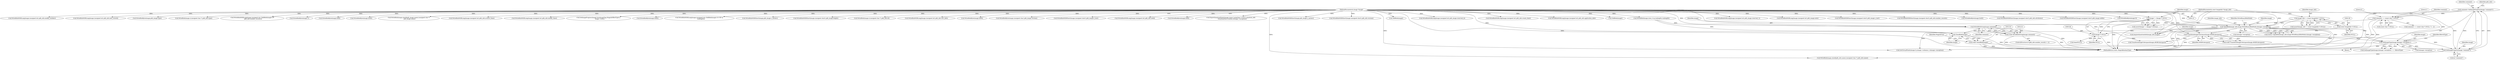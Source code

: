 digraph "0_ImageMagick_424d40ebfcde48bb872eba75179d3d73704fdf1f_0@pointer" {
"1000328" [label="(Call,comment=GetImageProperty(image,\"comment\"))"];
"1000330" [label="(Call,GetImageProperty(image,\"comment\"))"];
"1000200" [label="(Call,GetImageType(image,&image->exception ))"];
"1000189" [label="(Call,TransformImageColorspace(image,sRGBColorspace))"];
"1000173" [label="(Call,OpenBlob(image_info,image,WriteBinaryBlobMode,&image->exception))"];
"1000133" [label="(Call,image_info != (const ImageInfo *) NULL)"];
"1000111" [label="(MethodParameterIn,const ImageInfo *image_info)"];
"1000135" [label="(Call,(const ImageInfo *) NULL)"];
"1000145" [label="(Call,image != (Image *) NULL)"];
"1000112" [label="(MethodParameterIn,Image *image)"];
"1000147" [label="(Call,(Image *) NULL)"];
"1000338" [label="(Call,comment == (const char *) NULL)"];
"1001214" [label="(Call,WriteBlobString(image,comment))"];
"1001212" [label="(Call,(void) WriteBlobString(image,comment))"];
"1001219" [label="(Call,CloseBlob(image))"];
"1001217" [label="(Call,(void) CloseBlob(image))"];
"1001192" [label="(Call,WriteBlob(image,(size_t) (q-runlength),runlength))"];
"1000189" [label="(Call,TransformImageColorspace(image,sRGBColorspace))"];
"1001216" [label="(Identifier,comment)"];
"1001115" [label="(Call,WriteBlobMSBLong(image,(unsigned int) pdb_image.reserved_1))"];
"1000199" [label="(Call,GetImageType(image,&image->exception ) == BilevelType)"];
"1000340" [label="(Call,(const char *) NULL)"];
"1001124" [label="(Call,WriteBlobMSBLong(image,(unsigned int) pdb_image.note))"];
"1001142" [label="(Call,WriteBlobMSBShort(image,(unsigned short) pdb_image.y_last))"];
"1001212" [label="(Call,(void) WriteBlobString(image,comment))"];
"1000191" [label="(Identifier,sRGBColorspace)"];
"1001214" [label="(Call,WriteBlobString(image,comment))"];
"1000137" [label="(Identifier,NULL)"];
"1000176" [label="(Identifier,WriteBinaryBlobMode)"];
"1000187" [label="(Call,(void) TransformImageColorspace(image,sRGBColorspace))"];
"1000470" [label="(Call,WriteBlobMSBShort(image,(unsigned short) pdb_info.number_records))"];
"1001023" [label="(Call,WriteBlobByte(image,0x40))"];
"1000175" [label="(Identifier,image)"];
"1000360" [label="(Call,WriteBlobMSBShort(image,(unsigned short) pdb_info.attributes))"];
"1001174" [label="(Call,WriteBlobMSBShort(image,(unsigned short) pdb_image.width))"];
"1000134" [label="(Identifier,image_info)"];
"1000330" [label="(Call,GetImageProperty(image,\"comment\"))"];
"1000703" [label="(Call,AcquireQuantumInfo(image_info,image))"];
"1001038" [label="(Call,WriteBlobByte(image,0))"];
"1001220" [label="(Identifier,image)"];
"1000206" [label="(Identifier,BilevelType)"];
"1000405" [label="(Call,WriteBlobMSBLong(image,(unsigned int) pdb_info.modify_number))"];
"1000461" [label="(Call,WriteBlobMSBLong(image,(unsigned int) pdb_info.next_record))"];
"1000144" [label="(Call,assert(image != (Image *) NULL))"];
"1000174" [label="(Identifier,image_info)"];
"1000173" [label="(Call,OpenBlob(image_info,image,WriteBinaryBlobMode,&image->exception))"];
"1001108" [label="(Call,WriteBlobByte(image,pdb_image.type))"];
"1000432" [label="(Call,WriteBlob(image,4,(unsigned char *) pdb_info.type))"];
"1001009" [label="(Call,WriteBlobMSBLong(image,(unsigned int) (TellBlob(image)+8*\n    pdb_info.number_records)))"];
"1000147" [label="(Call,(Image *) NULL)"];
"1000112" [label="(MethodParameterIn,Image *image)"];
"1000200" [label="(Call,GetImageType(image,&image->exception ))"];
"1000344" [label="(Literal,2)"];
"1000201" [label="(Identifier,image)"];
"1000329" [label="(Identifier,comment)"];
"1000132" [label="(Call,assert(image_info != (const ImageInfo *) NULL))"];
"1001217" [label="(Call,(void) CloseBlob(image))"];
"1001081" [label="(Call,WriteBlobByte(image,1))"];
"1000332" [label="(Literal,\"comment\")"];
"1001215" [label="(Identifier,image)"];
"1001071" [label="(Call,WriteBlobByte(image,0x6f))"];
"1001066" [label="(Call,WriteBlobByte(image,0x40))"];
"1001086" [label="(Call,WriteBlob(image,sizeof(pdb_image.name),(unsigned char *)\n    pdb_image.name))"];
"1000133" [label="(Call,image_info != (const ImageInfo *) NULL)"];
"1000113" [label="(Block,)"];
"1000396" [label="(Call,WriteBlobMSBLong(image,(unsigned int) pdb_info.archive_time))"];
"1000328" [label="(Call,comment=GetImageProperty(image,\"comment\"))"];
"1000387" [label="(Call,WriteBlobMSBLong(image,(unsigned int) pdb_info.modify_time))"];
"1000190" [label="(Identifier,image)"];
"1000970" [label="(Call,SetImageProgress(image,SaveImageTag,(MagickOffsetType) y,\n      image->rows))"];
"1001033" [label="(Call,WriteBlobByte(image,0x80))"];
"1001050" [label="(Call,WriteBlobMSBLong(image,(unsigned int) (TellBlob(image)+8+58+q-\n        runlength)))"];
"1001222" [label="(Identifier,MagickTrue)"];
"1000335" [label="(Identifier,pdb_info)"];
"1001160" [label="(Call,WriteBlobMSBShort(image,pdb_image.x_anchor))"];
"1001183" [label="(Call,WriteBlobMSBShort(image,(unsigned short) pdb_image.height))"];
"1000442" [label="(Call,WriteBlob(image,4,(unsigned char *) pdb_info.id))"];
"1000177" [label="(Call,&image->exception)"];
"1000423" [label="(Call,WriteBlobMSBLong(image,(unsigned int) pdb_info.sort_info))"];
"1000202" [label="(Call,&image->exception)"];
"1000171" [label="(Call,status=OpenBlob(image_info,image,WriteBinaryBlobMode,&image->exception))"];
"1001076" [label="(Call,WriteBlobByte(image,0x80))"];
"1000338" [label="(Call,comment == (const char *) NULL)"];
"1001099" [label="(Call,WriteBlobByte(image,(unsigned char) pdb_image.version))"];
"1000146" [label="(Identifier,image)"];
"1001133" [label="(Call,WriteBlobMSBShort(image,(unsigned short) pdb_image.x_last))"];
"1000452" [label="(Call,WriteBlobMSBLong(image,(unsigned int) pdb_info.seed))"];
"1001028" [label="(Call,WriteBlobByte(image,0x6f))"];
"1000343" [label="(Literal,1)"];
"1000111" [label="(MethodParameterIn,const ImageInfo *image_info)"];
"1000145" [label="(Call,image != (Image *) NULL)"];
"1000775" [label="(Call,ExportQuantumPixels(image,(const CacheView *) NULL,quantum_info,\n      GrayQuantum,scanline,&image->exception))"];
"1000347" [label="(Call,WriteBlob(image,sizeof(pdb_info.name),(unsigned char *) pdb_info.name))"];
"1001167" [label="(Call,WriteBlobMSBShort(image,pdb_image.y_anchor))"];
"1001206" [label="(ControlStructure,if (pdb_info.number_records > 1))"];
"1000369" [label="(Call,WriteBlobMSBShort(image,(unsigned short) pdb_info.version))"];
"1000135" [label="(Call,(const ImageInfo *) NULL)"];
"1000754" [label="(Call,GetVirtualPixels(image,0,y,image->columns,1,&image->exception))"];
"1001055" [label="(Call,TellBlob(image))"];
"1001219" [label="(Call,CloseBlob(image))"];
"1001223" [label="(MethodReturn,static MagickBooleanType)"];
"1000149" [label="(Identifier,NULL)"];
"1000339" [label="(Identifier,comment)"];
"1001151" [label="(Call,WriteBlobMSBLong(image,(unsigned int) pdb_image.reserved_2))"];
"1000698" [label="(Call,TransformImageColorspace(image,sRGBColorspace))"];
"1000273" [label="(Call,time(NULL))"];
"1000378" [label="(Call,WriteBlobMSBLong(image,(unsigned int) pdb_info.create_time))"];
"1000337" [label="(Call,comment == (const char *) NULL ? 1 : 2)"];
"1000414" [label="(Call,WriteBlobMSBLong(image,(unsigned int) pdb_info.application_info))"];
"1000331" [label="(Identifier,image)"];
"1001014" [label="(Call,TellBlob(image))"];
"1000328" -> "1000113"  [label="AST: "];
"1000328" -> "1000330"  [label="CFG: "];
"1000329" -> "1000328"  [label="AST: "];
"1000330" -> "1000328"  [label="AST: "];
"1000335" -> "1000328"  [label="CFG: "];
"1000328" -> "1001223"  [label="DDG: "];
"1000330" -> "1000328"  [label="DDG: "];
"1000330" -> "1000328"  [label="DDG: "];
"1000328" -> "1000338"  [label="DDG: "];
"1000330" -> "1000332"  [label="CFG: "];
"1000331" -> "1000330"  [label="AST: "];
"1000332" -> "1000330"  [label="AST: "];
"1000200" -> "1000330"  [label="DDG: "];
"1000189" -> "1000330"  [label="DDG: "];
"1000112" -> "1000330"  [label="DDG: "];
"1000330" -> "1000347"  [label="DDG: "];
"1000200" -> "1000199"  [label="AST: "];
"1000200" -> "1000202"  [label="CFG: "];
"1000201" -> "1000200"  [label="AST: "];
"1000202" -> "1000200"  [label="AST: "];
"1000206" -> "1000200"  [label="CFG: "];
"1000200" -> "1001223"  [label="DDG: "];
"1000200" -> "1000199"  [label="DDG: "];
"1000200" -> "1000199"  [label="DDG: "];
"1000189" -> "1000200"  [label="DDG: "];
"1000112" -> "1000200"  [label="DDG: "];
"1000173" -> "1000200"  [label="DDG: "];
"1000200" -> "1000754"  [label="DDG: "];
"1000189" -> "1000187"  [label="AST: "];
"1000189" -> "1000191"  [label="CFG: "];
"1000190" -> "1000189"  [label="AST: "];
"1000191" -> "1000189"  [label="AST: "];
"1000187" -> "1000189"  [label="CFG: "];
"1000189" -> "1001223"  [label="DDG: "];
"1000189" -> "1000187"  [label="DDG: "];
"1000189" -> "1000187"  [label="DDG: "];
"1000173" -> "1000189"  [label="DDG: "];
"1000112" -> "1000189"  [label="DDG: "];
"1000189" -> "1000698"  [label="DDG: "];
"1000173" -> "1000171"  [label="AST: "];
"1000173" -> "1000177"  [label="CFG: "];
"1000174" -> "1000173"  [label="AST: "];
"1000175" -> "1000173"  [label="AST: "];
"1000176" -> "1000173"  [label="AST: "];
"1000177" -> "1000173"  [label="AST: "];
"1000171" -> "1000173"  [label="CFG: "];
"1000173" -> "1001223"  [label="DDG: "];
"1000173" -> "1001223"  [label="DDG: "];
"1000173" -> "1001223"  [label="DDG: "];
"1000173" -> "1001223"  [label="DDG: "];
"1000173" -> "1000171"  [label="DDG: "];
"1000173" -> "1000171"  [label="DDG: "];
"1000173" -> "1000171"  [label="DDG: "];
"1000173" -> "1000171"  [label="DDG: "];
"1000133" -> "1000173"  [label="DDG: "];
"1000111" -> "1000173"  [label="DDG: "];
"1000145" -> "1000173"  [label="DDG: "];
"1000112" -> "1000173"  [label="DDG: "];
"1000173" -> "1000703"  [label="DDG: "];
"1000173" -> "1000754"  [label="DDG: "];
"1000133" -> "1000132"  [label="AST: "];
"1000133" -> "1000135"  [label="CFG: "];
"1000134" -> "1000133"  [label="AST: "];
"1000135" -> "1000133"  [label="AST: "];
"1000132" -> "1000133"  [label="CFG: "];
"1000133" -> "1001223"  [label="DDG: "];
"1000133" -> "1000132"  [label="DDG: "];
"1000133" -> "1000132"  [label="DDG: "];
"1000111" -> "1000133"  [label="DDG: "];
"1000135" -> "1000133"  [label="DDG: "];
"1000111" -> "1000110"  [label="AST: "];
"1000111" -> "1001223"  [label="DDG: "];
"1000111" -> "1000703"  [label="DDG: "];
"1000135" -> "1000137"  [label="CFG: "];
"1000136" -> "1000135"  [label="AST: "];
"1000137" -> "1000135"  [label="AST: "];
"1000135" -> "1000147"  [label="DDG: "];
"1000145" -> "1000144"  [label="AST: "];
"1000145" -> "1000147"  [label="CFG: "];
"1000146" -> "1000145"  [label="AST: "];
"1000147" -> "1000145"  [label="AST: "];
"1000144" -> "1000145"  [label="CFG: "];
"1000145" -> "1001223"  [label="DDG: "];
"1000145" -> "1000144"  [label="DDG: "];
"1000145" -> "1000144"  [label="DDG: "];
"1000112" -> "1000145"  [label="DDG: "];
"1000147" -> "1000145"  [label="DDG: "];
"1000112" -> "1000110"  [label="AST: "];
"1000112" -> "1001223"  [label="DDG: "];
"1000112" -> "1000347"  [label="DDG: "];
"1000112" -> "1000360"  [label="DDG: "];
"1000112" -> "1000369"  [label="DDG: "];
"1000112" -> "1000378"  [label="DDG: "];
"1000112" -> "1000387"  [label="DDG: "];
"1000112" -> "1000396"  [label="DDG: "];
"1000112" -> "1000405"  [label="DDG: "];
"1000112" -> "1000414"  [label="DDG: "];
"1000112" -> "1000423"  [label="DDG: "];
"1000112" -> "1000432"  [label="DDG: "];
"1000112" -> "1000442"  [label="DDG: "];
"1000112" -> "1000452"  [label="DDG: "];
"1000112" -> "1000461"  [label="DDG: "];
"1000112" -> "1000470"  [label="DDG: "];
"1000112" -> "1000698"  [label="DDG: "];
"1000112" -> "1000703"  [label="DDG: "];
"1000112" -> "1000754"  [label="DDG: "];
"1000112" -> "1000775"  [label="DDG: "];
"1000112" -> "1000970"  [label="DDG: "];
"1000112" -> "1001009"  [label="DDG: "];
"1000112" -> "1001014"  [label="DDG: "];
"1000112" -> "1001023"  [label="DDG: "];
"1000112" -> "1001028"  [label="DDG: "];
"1000112" -> "1001033"  [label="DDG: "];
"1000112" -> "1001038"  [label="DDG: "];
"1000112" -> "1001050"  [label="DDG: "];
"1000112" -> "1001055"  [label="DDG: "];
"1000112" -> "1001066"  [label="DDG: "];
"1000112" -> "1001071"  [label="DDG: "];
"1000112" -> "1001076"  [label="DDG: "];
"1000112" -> "1001081"  [label="DDG: "];
"1000112" -> "1001086"  [label="DDG: "];
"1000112" -> "1001099"  [label="DDG: "];
"1000112" -> "1001108"  [label="DDG: "];
"1000112" -> "1001115"  [label="DDG: "];
"1000112" -> "1001124"  [label="DDG: "];
"1000112" -> "1001133"  [label="DDG: "];
"1000112" -> "1001142"  [label="DDG: "];
"1000112" -> "1001151"  [label="DDG: "];
"1000112" -> "1001160"  [label="DDG: "];
"1000112" -> "1001167"  [label="DDG: "];
"1000112" -> "1001174"  [label="DDG: "];
"1000112" -> "1001183"  [label="DDG: "];
"1000112" -> "1001192"  [label="DDG: "];
"1000112" -> "1001214"  [label="DDG: "];
"1000112" -> "1001219"  [label="DDG: "];
"1000147" -> "1000149"  [label="CFG: "];
"1000148" -> "1000147"  [label="AST: "];
"1000149" -> "1000147"  [label="AST: "];
"1000147" -> "1001223"  [label="DDG: "];
"1000147" -> "1000273"  [label="DDG: "];
"1000338" -> "1000337"  [label="AST: "];
"1000338" -> "1000340"  [label="CFG: "];
"1000339" -> "1000338"  [label="AST: "];
"1000340" -> "1000338"  [label="AST: "];
"1000343" -> "1000338"  [label="CFG: "];
"1000344" -> "1000338"  [label="CFG: "];
"1000338" -> "1001223"  [label="DDG: "];
"1000338" -> "1001223"  [label="DDG: "];
"1000340" -> "1000338"  [label="DDG: "];
"1000338" -> "1001214"  [label="DDG: "];
"1001214" -> "1001212"  [label="AST: "];
"1001214" -> "1001216"  [label="CFG: "];
"1001215" -> "1001214"  [label="AST: "];
"1001216" -> "1001214"  [label="AST: "];
"1001212" -> "1001214"  [label="CFG: "];
"1001214" -> "1001223"  [label="DDG: "];
"1001214" -> "1001212"  [label="DDG: "];
"1001214" -> "1001212"  [label="DDG: "];
"1001192" -> "1001214"  [label="DDG: "];
"1001214" -> "1001219"  [label="DDG: "];
"1001212" -> "1001206"  [label="AST: "];
"1001213" -> "1001212"  [label="AST: "];
"1001218" -> "1001212"  [label="CFG: "];
"1001212" -> "1001223"  [label="DDG: "];
"1001212" -> "1001223"  [label="DDG: "];
"1001219" -> "1001217"  [label="AST: "];
"1001219" -> "1001220"  [label="CFG: "];
"1001220" -> "1001219"  [label="AST: "];
"1001217" -> "1001219"  [label="CFG: "];
"1001219" -> "1001223"  [label="DDG: "];
"1001219" -> "1001217"  [label="DDG: "];
"1001192" -> "1001219"  [label="DDG: "];
"1001217" -> "1000113"  [label="AST: "];
"1001218" -> "1001217"  [label="AST: "];
"1001222" -> "1001217"  [label="CFG: "];
"1001217" -> "1001223"  [label="DDG: "];
"1001217" -> "1001223"  [label="DDG: "];
}
